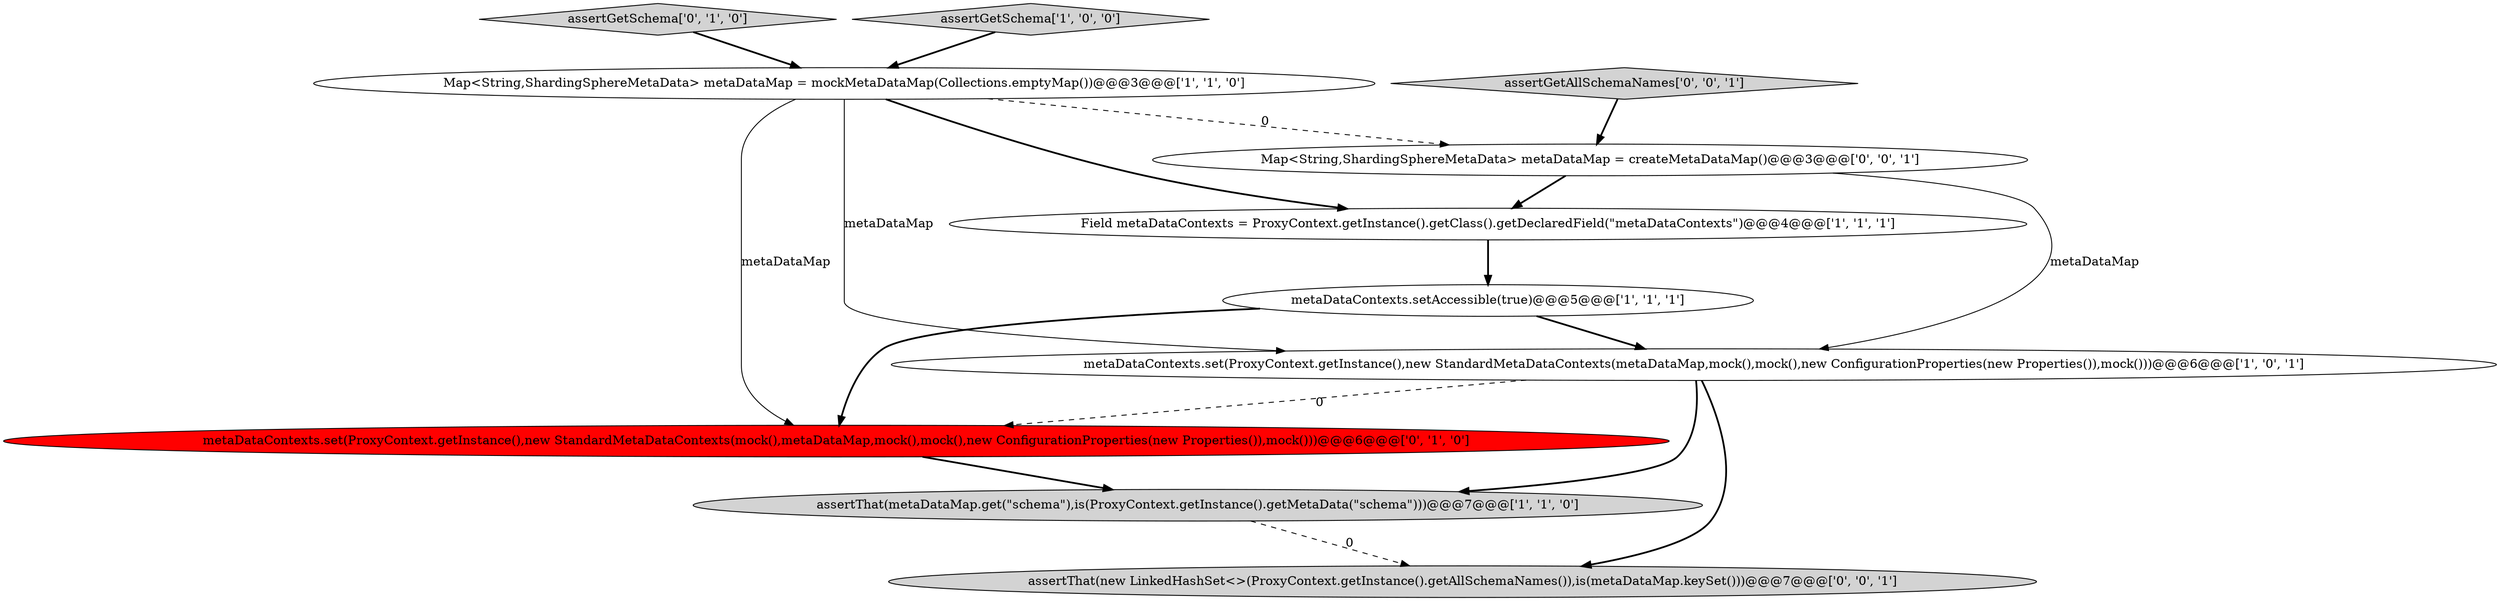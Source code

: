 digraph {
7 [style = filled, label = "assertGetSchema['0', '1', '0']", fillcolor = lightgray, shape = diamond image = "AAA0AAABBB2BBB"];
4 [style = filled, label = "Map<String,ShardingSphereMetaData> metaDataMap = mockMetaDataMap(Collections.emptyMap())@@@3@@@['1', '1', '0']", fillcolor = white, shape = ellipse image = "AAA0AAABBB1BBB"];
1 [style = filled, label = "Field metaDataContexts = ProxyContext.getInstance().getClass().getDeclaredField(\"metaDataContexts\")@@@4@@@['1', '1', '1']", fillcolor = white, shape = ellipse image = "AAA0AAABBB1BBB"];
6 [style = filled, label = "metaDataContexts.set(ProxyContext.getInstance(),new StandardMetaDataContexts(mock(),metaDataMap,mock(),mock(),new ConfigurationProperties(new Properties()),mock()))@@@6@@@['0', '1', '0']", fillcolor = red, shape = ellipse image = "AAA1AAABBB2BBB"];
5 [style = filled, label = "assertThat(metaDataMap.get(\"schema\"),is(ProxyContext.getInstance().getMetaData(\"schema\")))@@@7@@@['1', '1', '0']", fillcolor = lightgray, shape = ellipse image = "AAA0AAABBB1BBB"];
2 [style = filled, label = "metaDataContexts.set(ProxyContext.getInstance(),new StandardMetaDataContexts(metaDataMap,mock(),mock(),new ConfigurationProperties(new Properties()),mock()))@@@6@@@['1', '0', '1']", fillcolor = white, shape = ellipse image = "AAA0AAABBB1BBB"];
8 [style = filled, label = "Map<String,ShardingSphereMetaData> metaDataMap = createMetaDataMap()@@@3@@@['0', '0', '1']", fillcolor = white, shape = ellipse image = "AAA0AAABBB3BBB"];
9 [style = filled, label = "assertGetAllSchemaNames['0', '0', '1']", fillcolor = lightgray, shape = diamond image = "AAA0AAABBB3BBB"];
10 [style = filled, label = "assertThat(new LinkedHashSet<>(ProxyContext.getInstance().getAllSchemaNames()),is(metaDataMap.keySet()))@@@7@@@['0', '0', '1']", fillcolor = lightgray, shape = ellipse image = "AAA0AAABBB3BBB"];
0 [style = filled, label = "metaDataContexts.setAccessible(true)@@@5@@@['1', '1', '1']", fillcolor = white, shape = ellipse image = "AAA0AAABBB1BBB"];
3 [style = filled, label = "assertGetSchema['1', '0', '0']", fillcolor = lightgray, shape = diamond image = "AAA0AAABBB1BBB"];
8->1 [style = bold, label=""];
6->5 [style = bold, label=""];
4->1 [style = bold, label=""];
4->2 [style = solid, label="metaDataMap"];
0->2 [style = bold, label=""];
1->0 [style = bold, label=""];
7->4 [style = bold, label=""];
4->8 [style = dashed, label="0"];
2->6 [style = dashed, label="0"];
5->10 [style = dashed, label="0"];
2->10 [style = bold, label=""];
9->8 [style = bold, label=""];
0->6 [style = bold, label=""];
3->4 [style = bold, label=""];
4->6 [style = solid, label="metaDataMap"];
2->5 [style = bold, label=""];
8->2 [style = solid, label="metaDataMap"];
}
